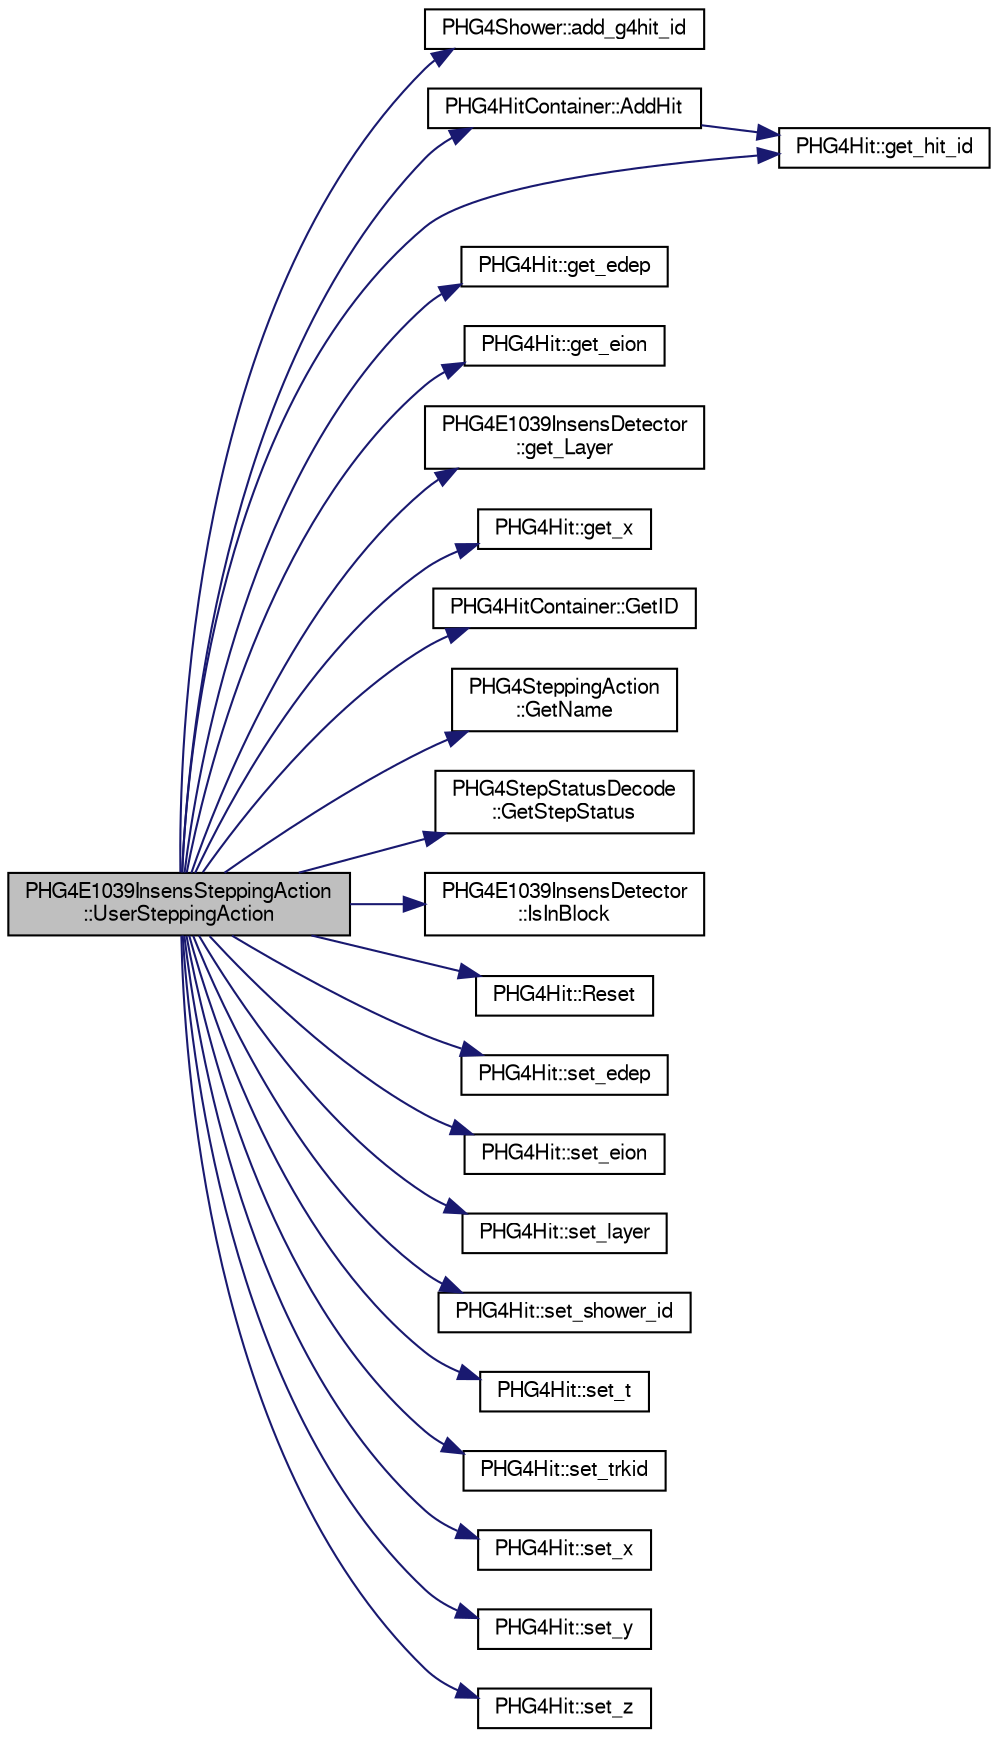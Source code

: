 digraph "PHG4E1039InsensSteppingAction::UserSteppingAction"
{
  bgcolor="transparent";
  edge [fontname="FreeSans",fontsize="10",labelfontname="FreeSans",labelfontsize="10"];
  node [fontname="FreeSans",fontsize="10",shape=record];
  rankdir="LR";
  Node1 [label="PHG4E1039InsensSteppingAction\l::UserSteppingAction",height=0.2,width=0.4,color="black", fillcolor="grey75", style="filled" fontcolor="black"];
  Node1 -> Node2 [color="midnightblue",fontsize="10",style="solid",fontname="FreeSans"];
  Node2 [label="PHG4Shower::add_g4hit_id",height=0.2,width=0.4,color="black",URL="$db/d88/classPHG4Shower.html#aff36d66ca2bfafcb3528d98960fb89c4"];
  Node1 -> Node3 [color="midnightblue",fontsize="10",style="solid",fontname="FreeSans"];
  Node3 [label="PHG4HitContainer::AddHit",height=0.2,width=0.4,color="black",URL="$d4/d30/classPHG4HitContainer.html#a4df3ca68ecff69c9d7976b84fcc82e93"];
  Node3 -> Node4 [color="midnightblue",fontsize="10",style="solid",fontname="FreeSans"];
  Node4 [label="PHG4Hit::get_hit_id",height=0.2,width=0.4,color="black",URL="$d3/d9e/classPHG4Hit.html#acea6b2f3763d899e4de3765b9b5c6e51"];
  Node1 -> Node5 [color="midnightblue",fontsize="10",style="solid",fontname="FreeSans"];
  Node5 [label="PHG4Hit::get_edep",height=0.2,width=0.4,color="black",URL="$d3/d9e/classPHG4Hit.html#a299edb9d0b140d0456f8bfecdf9cac56"];
  Node1 -> Node6 [color="midnightblue",fontsize="10",style="solid",fontname="FreeSans"];
  Node6 [label="PHG4Hit::get_eion",height=0.2,width=0.4,color="black",URL="$d3/d9e/classPHG4Hit.html#ab8db2cb7bc978a58777600b2bd7a22ac"];
  Node1 -> Node4 [color="midnightblue",fontsize="10",style="solid",fontname="FreeSans"];
  Node1 -> Node7 [color="midnightblue",fontsize="10",style="solid",fontname="FreeSans"];
  Node7 [label="PHG4E1039InsensDetector\l::get_Layer",height=0.2,width=0.4,color="black",URL="$d5/dd4/classPHG4E1039InsensDetector.html#a70ae9fe7a47bf0345ae3b692d0d97010"];
  Node1 -> Node8 [color="midnightblue",fontsize="10",style="solid",fontname="FreeSans"];
  Node8 [label="PHG4Hit::get_x",height=0.2,width=0.4,color="black",URL="$d3/d9e/classPHG4Hit.html#a69cc7aee827e3da7cf86e87418f9211b"];
  Node1 -> Node9 [color="midnightblue",fontsize="10",style="solid",fontname="FreeSans"];
  Node9 [label="PHG4HitContainer::GetID",height=0.2,width=0.4,color="black",URL="$d4/d30/classPHG4HitContainer.html#a5073671e6d35969dc3d421e2278229af"];
  Node1 -> Node10 [color="midnightblue",fontsize="10",style="solid",fontname="FreeSans"];
  Node10 [label="PHG4SteppingAction\l::GetName",height=0.2,width=0.4,color="black",URL="$df/d3f/classPHG4SteppingAction.html#a88ff50956245a2b72d459bad2004e1ca"];
  Node1 -> Node11 [color="midnightblue",fontsize="10",style="solid",fontname="FreeSans"];
  Node11 [label="PHG4StepStatusDecode\l::GetStepStatus",height=0.2,width=0.4,color="black",URL="$d2/df6/namespacePHG4StepStatusDecode.html#aeadff043ba4ca96f6011a5a8d7e803bf"];
  Node1 -> Node12 [color="midnightblue",fontsize="10",style="solid",fontname="FreeSans"];
  Node12 [label="PHG4E1039InsensDetector\l::IsInBlock",height=0.2,width=0.4,color="black",URL="$d5/dd4/classPHG4E1039InsensDetector.html#af882a320b9bc392f779baa6a7a54519b"];
  Node1 -> Node13 [color="midnightblue",fontsize="10",style="solid",fontname="FreeSans"];
  Node13 [label="PHG4Hit::Reset",height=0.2,width=0.4,color="black",URL="$d3/d9e/classPHG4Hit.html#a73b21baa3e6de2ae4c8101ca5293a9ed",tooltip="Clear Event. "];
  Node1 -> Node14 [color="midnightblue",fontsize="10",style="solid",fontname="FreeSans"];
  Node14 [label="PHG4Hit::set_edep",height=0.2,width=0.4,color="black",URL="$d3/d9e/classPHG4Hit.html#ad97bbe7fcf81822a93654afe0e540143"];
  Node1 -> Node15 [color="midnightblue",fontsize="10",style="solid",fontname="FreeSans"];
  Node15 [label="PHG4Hit::set_eion",height=0.2,width=0.4,color="black",URL="$d3/d9e/classPHG4Hit.html#a65d6d5bfd2a9e6fe2392fc57ac6c57d0"];
  Node1 -> Node16 [color="midnightblue",fontsize="10",style="solid",fontname="FreeSans"];
  Node16 [label="PHG4Hit::set_layer",height=0.2,width=0.4,color="black",URL="$d3/d9e/classPHG4Hit.html#a164f860f2c74482d5d26c220f19be1f1"];
  Node1 -> Node17 [color="midnightblue",fontsize="10",style="solid",fontname="FreeSans"];
  Node17 [label="PHG4Hit::set_shower_id",height=0.2,width=0.4,color="black",URL="$d3/d9e/classPHG4Hit.html#a3bd1d01f13031802bc9956609c416a46"];
  Node1 -> Node18 [color="midnightblue",fontsize="10",style="solid",fontname="FreeSans"];
  Node18 [label="PHG4Hit::set_t",height=0.2,width=0.4,color="black",URL="$d3/d9e/classPHG4Hit.html#a5cced855d1a85cb380f993417f1e5b1a"];
  Node1 -> Node19 [color="midnightblue",fontsize="10",style="solid",fontname="FreeSans"];
  Node19 [label="PHG4Hit::set_trkid",height=0.2,width=0.4,color="black",URL="$d3/d9e/classPHG4Hit.html#ac4e7f18a0d54ec275128651928e69531"];
  Node1 -> Node20 [color="midnightblue",fontsize="10",style="solid",fontname="FreeSans"];
  Node20 [label="PHG4Hit::set_x",height=0.2,width=0.4,color="black",URL="$d3/d9e/classPHG4Hit.html#aa91398b4546e9d099443217e1577f79b"];
  Node1 -> Node21 [color="midnightblue",fontsize="10",style="solid",fontname="FreeSans"];
  Node21 [label="PHG4Hit::set_y",height=0.2,width=0.4,color="black",URL="$d3/d9e/classPHG4Hit.html#a3ab7971f354374b005f9a11fd761b53e"];
  Node1 -> Node22 [color="midnightblue",fontsize="10",style="solid",fontname="FreeSans"];
  Node22 [label="PHG4Hit::set_z",height=0.2,width=0.4,color="black",URL="$d3/d9e/classPHG4Hit.html#a896d7a45139f9cbc2e429127baa61715"];
}
